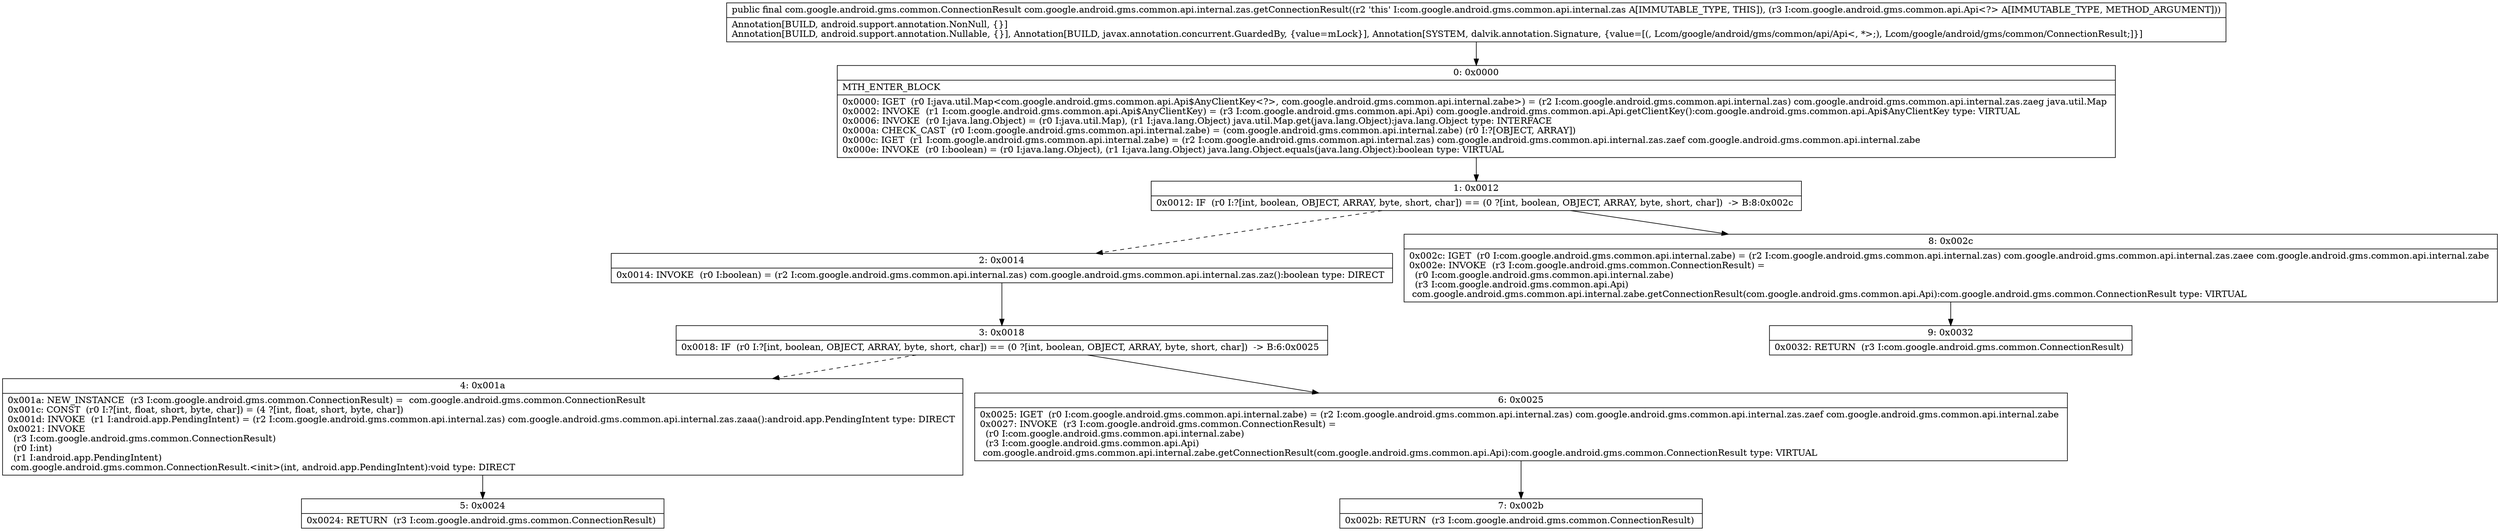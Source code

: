 digraph "CFG forcom.google.android.gms.common.api.internal.zas.getConnectionResult(Lcom\/google\/android\/gms\/common\/api\/Api;)Lcom\/google\/android\/gms\/common\/ConnectionResult;" {
Node_0 [shape=record,label="{0\:\ 0x0000|MTH_ENTER_BLOCK\l|0x0000: IGET  (r0 I:java.util.Map\<com.google.android.gms.common.api.Api$AnyClientKey\<?\>, com.google.android.gms.common.api.internal.zabe\>) = (r2 I:com.google.android.gms.common.api.internal.zas) com.google.android.gms.common.api.internal.zas.zaeg java.util.Map \l0x0002: INVOKE  (r1 I:com.google.android.gms.common.api.Api$AnyClientKey) = (r3 I:com.google.android.gms.common.api.Api) com.google.android.gms.common.api.Api.getClientKey():com.google.android.gms.common.api.Api$AnyClientKey type: VIRTUAL \l0x0006: INVOKE  (r0 I:java.lang.Object) = (r0 I:java.util.Map), (r1 I:java.lang.Object) java.util.Map.get(java.lang.Object):java.lang.Object type: INTERFACE \l0x000a: CHECK_CAST  (r0 I:com.google.android.gms.common.api.internal.zabe) = (com.google.android.gms.common.api.internal.zabe) (r0 I:?[OBJECT, ARRAY]) \l0x000c: IGET  (r1 I:com.google.android.gms.common.api.internal.zabe) = (r2 I:com.google.android.gms.common.api.internal.zas) com.google.android.gms.common.api.internal.zas.zaef com.google.android.gms.common.api.internal.zabe \l0x000e: INVOKE  (r0 I:boolean) = (r0 I:java.lang.Object), (r1 I:java.lang.Object) java.lang.Object.equals(java.lang.Object):boolean type: VIRTUAL \l}"];
Node_1 [shape=record,label="{1\:\ 0x0012|0x0012: IF  (r0 I:?[int, boolean, OBJECT, ARRAY, byte, short, char]) == (0 ?[int, boolean, OBJECT, ARRAY, byte, short, char])  \-\> B:8:0x002c \l}"];
Node_2 [shape=record,label="{2\:\ 0x0014|0x0014: INVOKE  (r0 I:boolean) = (r2 I:com.google.android.gms.common.api.internal.zas) com.google.android.gms.common.api.internal.zas.zaz():boolean type: DIRECT \l}"];
Node_3 [shape=record,label="{3\:\ 0x0018|0x0018: IF  (r0 I:?[int, boolean, OBJECT, ARRAY, byte, short, char]) == (0 ?[int, boolean, OBJECT, ARRAY, byte, short, char])  \-\> B:6:0x0025 \l}"];
Node_4 [shape=record,label="{4\:\ 0x001a|0x001a: NEW_INSTANCE  (r3 I:com.google.android.gms.common.ConnectionResult) =  com.google.android.gms.common.ConnectionResult \l0x001c: CONST  (r0 I:?[int, float, short, byte, char]) = (4 ?[int, float, short, byte, char]) \l0x001d: INVOKE  (r1 I:android.app.PendingIntent) = (r2 I:com.google.android.gms.common.api.internal.zas) com.google.android.gms.common.api.internal.zas.zaaa():android.app.PendingIntent type: DIRECT \l0x0021: INVOKE  \l  (r3 I:com.google.android.gms.common.ConnectionResult)\l  (r0 I:int)\l  (r1 I:android.app.PendingIntent)\l com.google.android.gms.common.ConnectionResult.\<init\>(int, android.app.PendingIntent):void type: DIRECT \l}"];
Node_5 [shape=record,label="{5\:\ 0x0024|0x0024: RETURN  (r3 I:com.google.android.gms.common.ConnectionResult) \l}"];
Node_6 [shape=record,label="{6\:\ 0x0025|0x0025: IGET  (r0 I:com.google.android.gms.common.api.internal.zabe) = (r2 I:com.google.android.gms.common.api.internal.zas) com.google.android.gms.common.api.internal.zas.zaef com.google.android.gms.common.api.internal.zabe \l0x0027: INVOKE  (r3 I:com.google.android.gms.common.ConnectionResult) = \l  (r0 I:com.google.android.gms.common.api.internal.zabe)\l  (r3 I:com.google.android.gms.common.api.Api)\l com.google.android.gms.common.api.internal.zabe.getConnectionResult(com.google.android.gms.common.api.Api):com.google.android.gms.common.ConnectionResult type: VIRTUAL \l}"];
Node_7 [shape=record,label="{7\:\ 0x002b|0x002b: RETURN  (r3 I:com.google.android.gms.common.ConnectionResult) \l}"];
Node_8 [shape=record,label="{8\:\ 0x002c|0x002c: IGET  (r0 I:com.google.android.gms.common.api.internal.zabe) = (r2 I:com.google.android.gms.common.api.internal.zas) com.google.android.gms.common.api.internal.zas.zaee com.google.android.gms.common.api.internal.zabe \l0x002e: INVOKE  (r3 I:com.google.android.gms.common.ConnectionResult) = \l  (r0 I:com.google.android.gms.common.api.internal.zabe)\l  (r3 I:com.google.android.gms.common.api.Api)\l com.google.android.gms.common.api.internal.zabe.getConnectionResult(com.google.android.gms.common.api.Api):com.google.android.gms.common.ConnectionResult type: VIRTUAL \l}"];
Node_9 [shape=record,label="{9\:\ 0x0032|0x0032: RETURN  (r3 I:com.google.android.gms.common.ConnectionResult) \l}"];
MethodNode[shape=record,label="{public final com.google.android.gms.common.ConnectionResult com.google.android.gms.common.api.internal.zas.getConnectionResult((r2 'this' I:com.google.android.gms.common.api.internal.zas A[IMMUTABLE_TYPE, THIS]), (r3 I:com.google.android.gms.common.api.Api\<?\> A[IMMUTABLE_TYPE, METHOD_ARGUMENT]))  | Annotation[BUILD, android.support.annotation.NonNull, \{\}]\lAnnotation[BUILD, android.support.annotation.Nullable, \{\}], Annotation[BUILD, javax.annotation.concurrent.GuardedBy, \{value=mLock\}], Annotation[SYSTEM, dalvik.annotation.Signature, \{value=[(, Lcom\/google\/android\/gms\/common\/api\/Api\<, *\>;), Lcom\/google\/android\/gms\/common\/ConnectionResult;]\}]\l}"];
MethodNode -> Node_0;
Node_0 -> Node_1;
Node_1 -> Node_2[style=dashed];
Node_1 -> Node_8;
Node_2 -> Node_3;
Node_3 -> Node_4[style=dashed];
Node_3 -> Node_6;
Node_4 -> Node_5;
Node_6 -> Node_7;
Node_8 -> Node_9;
}

